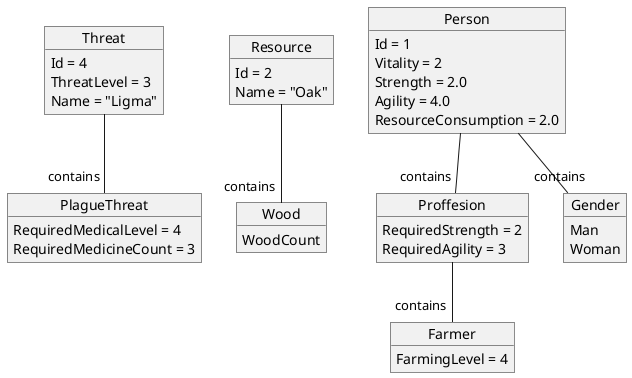 @startuml
'https://plantuml.com/object-diagram


Object Threat {
    Id = 4
    ThreatLevel = 3
    Name = "Ligma"
}

Object PlagueThreat {
    RequiredMedicalLevel = 4
    RequiredMedicineCount = 3
}

Object Resource {
    Id = 2
    Name = "Oak"
}

Object Wood {
    WoodCount
}

Object Person {
    Id = 1
    Vitality = 2
    Strength = 2.0
    Agility = 4.0
    ResourceConsumption = 2.0
}

Object Proffesion {
    RequiredStrength = 2
    RequiredAgility = 3
}

Object Gender {
    Man
    Woman
}

Object Farmer {
    FarmingLevel = 4
}

Threat --  "contains" PlagueThreat
Resource -- "contains" Wood
Person -- "contains" Proffesion
Person -- "contains" Gender
Proffesion -- "contains" Farmer
@enduml

